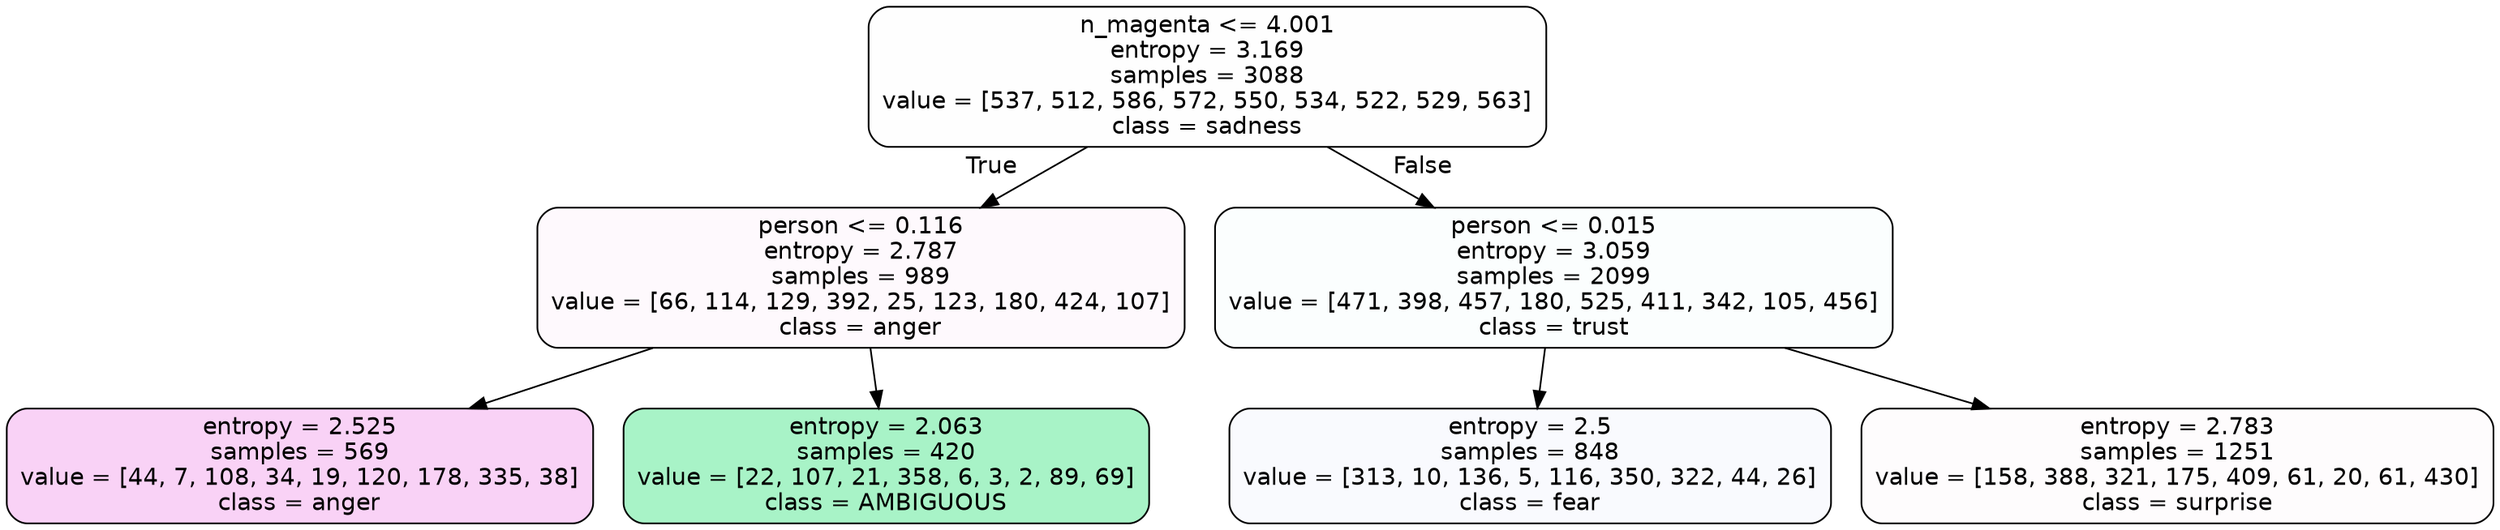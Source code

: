 digraph Tree {
node [shape=box, style="filled, rounded", color="black", fontname=helvetica] ;
edge [fontname=helvetica] ;
0 [label="n_magenta <= 4.001\nentropy = 3.169\nsamples = 3088\nvalue = [537, 512, 586, 572, 550, 534, 522, 529, 563]\nclass = sadness", fillcolor="#64e53901"] ;
1 [label="person <= 0.116\nentropy = 2.787\nsamples = 989\nvalue = [66, 114, 129, 392, 25, 123, 180, 424, 107]\nclass = anger", fillcolor="#e539d707"] ;
0 -> 1 [labeldistance=2.5, labelangle=45, headlabel="True"] ;
2 [label="entropy = 2.525\nsamples = 569\nvalue = [44, 7, 108, 34, 19, 120, 178, 335, 38]\nclass = anger", fillcolor="#e539d739"] ;
1 -> 2 ;
3 [label="entropy = 2.063\nsamples = 420\nvalue = [22, 107, 21, 358, 6, 3, 2, 89, 69]\nclass = AMBIGUOUS", fillcolor="#39e58170"] ;
1 -> 3 ;
4 [label="person <= 0.015\nentropy = 3.059\nsamples = 2099\nvalue = [471, 398, 457, 180, 525, 411, 342, 105, 456]\nclass = trust", fillcolor="#39d7e505"] ;
0 -> 4 [labeldistance=2.5, labelangle=-45, headlabel="False"] ;
5 [label="entropy = 2.5\nsamples = 848\nvalue = [313, 10, 136, 5, 116, 350, 322, 44, 26]\nclass = fear", fillcolor="#3964e507"] ;
4 -> 5 ;
6 [label="entropy = 2.783\nsamples = 1251\nvalue = [158, 388, 321, 175, 409, 61, 20, 61, 430]\nclass = surprise", fillcolor="#e5396403"] ;
4 -> 6 ;
}